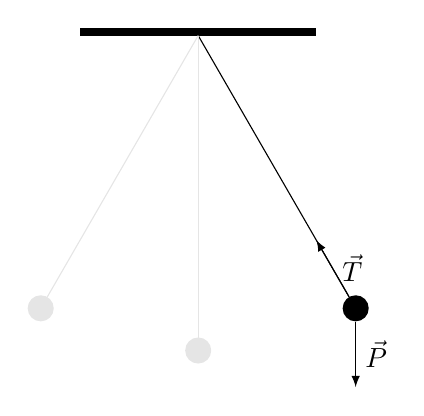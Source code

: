 % Support
\fill (-1.5,0) rectangle(1.5,0.1);
 
% Rod + Bob
\draw (0,0) -- (-60:4) node[fill,circle](m){};
 
% Weight Force
\draw[-latex] (m) -- node[right]{$\vec{P}$}++(0,-1) ;
 
% Tension Force
\draw [-latex] (m) -- node[right]{$\vec{T}$}(-60:3);
 
% Light gray pendulum
\draw[black!10] (0,0) -- (-90:4) node[fill,circle]{};
\draw[black!10] (0,0) -- (-120:4) node[fill,circle]{};
